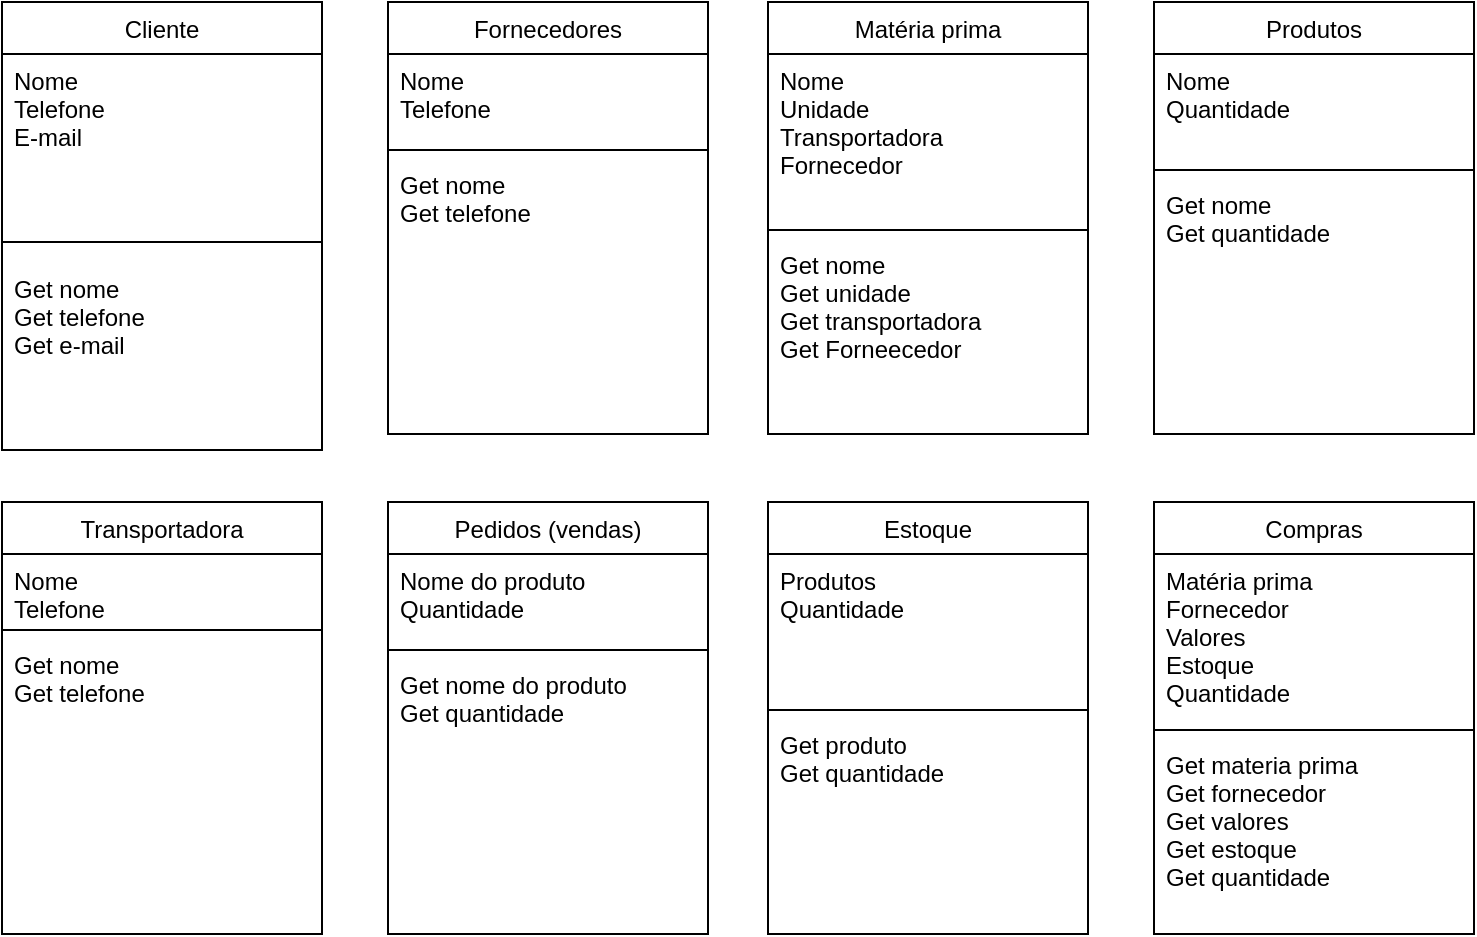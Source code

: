 <mxfile version="24.5.5" type="device">
  <diagram id="C5RBs43oDa-KdzZeNtuy" name="Page-1">
    <mxGraphModel dx="2261" dy="1951" grid="1" gridSize="10" guides="1" tooltips="1" connect="1" arrows="1" fold="1" page="1" pageScale="1" pageWidth="827" pageHeight="1169" background="none" math="0" shadow="0">
      <root>
        <mxCell id="WIyWlLk6GJQsqaUBKTNV-0" />
        <mxCell id="WIyWlLk6GJQsqaUBKTNV-1" parent="WIyWlLk6GJQsqaUBKTNV-0" />
        <mxCell id="sbUG-LAsT3M7R7z7hS3V-0" value="" style="group" vertex="1" connectable="0" parent="WIyWlLk6GJQsqaUBKTNV-1">
          <mxGeometry x="-790" y="-1020" width="736" height="466" as="geometry" />
        </mxCell>
        <mxCell id="EpHGRZZzmbFM21YZ81O3-0" value="Transportadora" style="swimlane;fontStyle=0;align=center;verticalAlign=top;childLayout=stackLayout;horizontal=1;startSize=26;horizontalStack=0;resizeParent=1;resizeLast=0;collapsible=1;marginBottom=0;rounded=0;shadow=0;strokeWidth=1;" parent="sbUG-LAsT3M7R7z7hS3V-0" vertex="1">
          <mxGeometry y="250" width="160" height="216" as="geometry">
            <mxRectangle x="550" y="140" width="160" height="26" as="alternateBounds" />
          </mxGeometry>
        </mxCell>
        <mxCell id="EpHGRZZzmbFM21YZ81O3-1" value="Nome &#xa;Telefone&#xa;" style="text;align=left;verticalAlign=top;spacingLeft=4;spacingRight=4;overflow=hidden;rotatable=0;points=[[0,0.5],[1,0.5]];portConstraint=eastwest;" parent="EpHGRZZzmbFM21YZ81O3-0" vertex="1">
          <mxGeometry y="26" width="160" height="34" as="geometry" />
        </mxCell>
        <mxCell id="EpHGRZZzmbFM21YZ81O3-6" value="" style="line;html=1;strokeWidth=1;align=left;verticalAlign=middle;spacingTop=-1;spacingLeft=3;spacingRight=3;rotatable=0;labelPosition=right;points=[];portConstraint=eastwest;" parent="EpHGRZZzmbFM21YZ81O3-0" vertex="1">
          <mxGeometry y="60" width="160" height="8" as="geometry" />
        </mxCell>
        <mxCell id="EpHGRZZzmbFM21YZ81O3-8" value="Get nome &#xa;Get telefone&#xa;" style="text;align=left;verticalAlign=top;spacingLeft=4;spacingRight=4;overflow=hidden;rotatable=0;points=[[0,0.5],[1,0.5]];portConstraint=eastwest;" parent="EpHGRZZzmbFM21YZ81O3-0" vertex="1">
          <mxGeometry y="68" width="160" height="82" as="geometry" />
        </mxCell>
        <mxCell id="EpHGRZZzmbFM21YZ81O3-96" value="Fornecedores" style="swimlane;fontStyle=0;align=center;verticalAlign=top;childLayout=stackLayout;horizontal=1;startSize=26;horizontalStack=0;resizeParent=1;resizeLast=0;collapsible=1;marginBottom=0;rounded=0;shadow=0;strokeWidth=1;" parent="sbUG-LAsT3M7R7z7hS3V-0" vertex="1">
          <mxGeometry x="193" width="160" height="216" as="geometry">
            <mxRectangle x="550" y="140" width="160" height="26" as="alternateBounds" />
          </mxGeometry>
        </mxCell>
        <mxCell id="EpHGRZZzmbFM21YZ81O3-97" value="Nome &#xa;Telefone&#xa;" style="text;align=left;verticalAlign=top;spacingLeft=4;spacingRight=4;overflow=hidden;rotatable=0;points=[[0,0.5],[1,0.5]];portConstraint=eastwest;" parent="EpHGRZZzmbFM21YZ81O3-96" vertex="1">
          <mxGeometry y="26" width="160" height="44" as="geometry" />
        </mxCell>
        <mxCell id="EpHGRZZzmbFM21YZ81O3-98" value="" style="line;html=1;strokeWidth=1;align=left;verticalAlign=middle;spacingTop=-1;spacingLeft=3;spacingRight=3;rotatable=0;labelPosition=right;points=[];portConstraint=eastwest;" parent="EpHGRZZzmbFM21YZ81O3-96" vertex="1">
          <mxGeometry y="70" width="160" height="8" as="geometry" />
        </mxCell>
        <mxCell id="EpHGRZZzmbFM21YZ81O3-99" value="Get nome &#xa;Get telefone&#xa;" style="text;align=left;verticalAlign=top;spacingLeft=4;spacingRight=4;overflow=hidden;rotatable=0;points=[[0,0.5],[1,0.5]];portConstraint=eastwest;" parent="EpHGRZZzmbFM21YZ81O3-96" vertex="1">
          <mxGeometry y="78" width="160" height="42" as="geometry" />
        </mxCell>
        <mxCell id="EpHGRZZzmbFM21YZ81O3-140" value="Estoque" style="swimlane;fontStyle=0;align=center;verticalAlign=top;childLayout=stackLayout;horizontal=1;startSize=26;horizontalStack=0;resizeParent=1;resizeLast=0;collapsible=1;marginBottom=0;rounded=0;shadow=0;strokeWidth=1;" parent="sbUG-LAsT3M7R7z7hS3V-0" vertex="1">
          <mxGeometry x="383" y="250" width="160" height="216" as="geometry">
            <mxRectangle x="550" y="140" width="160" height="26" as="alternateBounds" />
          </mxGeometry>
        </mxCell>
        <mxCell id="EpHGRZZzmbFM21YZ81O3-141" value="Produtos&#xa;Quantidade" style="text;align=left;verticalAlign=top;spacingLeft=4;spacingRight=4;overflow=hidden;rotatable=0;points=[[0,0.5],[1,0.5]];portConstraint=eastwest;" parent="EpHGRZZzmbFM21YZ81O3-140" vertex="1">
          <mxGeometry y="26" width="160" height="74" as="geometry" />
        </mxCell>
        <mxCell id="EpHGRZZzmbFM21YZ81O3-142" value="" style="line;html=1;strokeWidth=1;align=left;verticalAlign=middle;spacingTop=-1;spacingLeft=3;spacingRight=3;rotatable=0;labelPosition=right;points=[];portConstraint=eastwest;" parent="EpHGRZZzmbFM21YZ81O3-140" vertex="1">
          <mxGeometry y="100" width="160" height="8" as="geometry" />
        </mxCell>
        <mxCell id="EpHGRZZzmbFM21YZ81O3-143" value="Get produto&#xa;Get quantidade&#xa;" style="text;align=left;verticalAlign=top;spacingLeft=4;spacingRight=4;overflow=hidden;rotatable=0;points=[[0,0.5],[1,0.5]];portConstraint=eastwest;" parent="EpHGRZZzmbFM21YZ81O3-140" vertex="1">
          <mxGeometry y="108" width="160" height="42" as="geometry" />
        </mxCell>
        <mxCell id="EpHGRZZzmbFM21YZ81O3-144" value="Compras" style="swimlane;fontStyle=0;align=center;verticalAlign=top;childLayout=stackLayout;horizontal=1;startSize=26;horizontalStack=0;resizeParent=1;resizeLast=0;collapsible=1;marginBottom=0;rounded=0;shadow=0;strokeWidth=1;" parent="sbUG-LAsT3M7R7z7hS3V-0" vertex="1">
          <mxGeometry x="576" y="250" width="160" height="216" as="geometry">
            <mxRectangle x="550" y="140" width="160" height="26" as="alternateBounds" />
          </mxGeometry>
        </mxCell>
        <mxCell id="EpHGRZZzmbFM21YZ81O3-145" value="Matéria prima&#xa;Fornecedor&#xa;Valores&#xa;Estoque&#xa;Quantidade" style="text;align=left;verticalAlign=top;spacingLeft=4;spacingRight=4;overflow=hidden;rotatable=0;points=[[0,0.5],[1,0.5]];portConstraint=eastwest;" parent="EpHGRZZzmbFM21YZ81O3-144" vertex="1">
          <mxGeometry y="26" width="160" height="84" as="geometry" />
        </mxCell>
        <mxCell id="EpHGRZZzmbFM21YZ81O3-146" value="" style="line;html=1;strokeWidth=1;align=left;verticalAlign=middle;spacingTop=-1;spacingLeft=3;spacingRight=3;rotatable=0;labelPosition=right;points=[];portConstraint=eastwest;" parent="EpHGRZZzmbFM21YZ81O3-144" vertex="1">
          <mxGeometry y="110" width="160" height="8" as="geometry" />
        </mxCell>
        <mxCell id="EpHGRZZzmbFM21YZ81O3-147" value="Get materia prima&#xa;Get fornecedor&#xa;Get valores&#xa;Get estoque &#xa;Get quantidade" style="text;align=left;verticalAlign=top;spacingLeft=4;spacingRight=4;overflow=hidden;rotatable=0;points=[[0,0.5],[1,0.5]];portConstraint=eastwest;" parent="EpHGRZZzmbFM21YZ81O3-144" vertex="1">
          <mxGeometry y="118" width="160" height="82" as="geometry" />
        </mxCell>
        <mxCell id="EpHGRZZzmbFM21YZ81O3-148" value="Cliente" style="swimlane;fontStyle=0;align=center;verticalAlign=top;childLayout=stackLayout;horizontal=1;startSize=26;horizontalStack=0;resizeParent=1;resizeLast=0;collapsible=1;marginBottom=0;rounded=0;shadow=0;strokeWidth=1;" parent="sbUG-LAsT3M7R7z7hS3V-0" vertex="1">
          <mxGeometry width="160" height="224" as="geometry">
            <mxRectangle x="550" y="140" width="160" height="26" as="alternateBounds" />
          </mxGeometry>
        </mxCell>
        <mxCell id="EpHGRZZzmbFM21YZ81O3-149" value="Nome&#xa;Telefone&#xa;E-mail&#xa;" style="text;align=left;verticalAlign=top;spacingLeft=4;spacingRight=4;overflow=hidden;rotatable=0;points=[[0,0.5],[1,0.5]];portConstraint=eastwest;" parent="EpHGRZZzmbFM21YZ81O3-148" vertex="1">
          <mxGeometry y="26" width="160" height="84" as="geometry" />
        </mxCell>
        <mxCell id="EpHGRZZzmbFM21YZ81O3-150" value="" style="line;html=1;strokeWidth=1;align=left;verticalAlign=middle;spacingTop=-1;spacingLeft=3;spacingRight=3;rotatable=0;labelPosition=right;points=[];portConstraint=eastwest;" parent="EpHGRZZzmbFM21YZ81O3-148" vertex="1">
          <mxGeometry y="110" width="160" height="20" as="geometry" />
        </mxCell>
        <mxCell id="EpHGRZZzmbFM21YZ81O3-151" value="Get nome &#xa;Get telefone&#xa;Get e-mail" style="text;align=left;verticalAlign=top;spacingLeft=4;spacingRight=4;overflow=hidden;rotatable=0;points=[[0,0.5],[1,0.5]];portConstraint=eastwest;" parent="EpHGRZZzmbFM21YZ81O3-148" vertex="1">
          <mxGeometry y="130" width="160" height="50" as="geometry" />
        </mxCell>
        <mxCell id="EpHGRZZzmbFM21YZ81O3-152" value="Pedidos (vendas)" style="swimlane;fontStyle=0;align=center;verticalAlign=top;childLayout=stackLayout;horizontal=1;startSize=26;horizontalStack=0;resizeParent=1;resizeLast=0;collapsible=1;marginBottom=0;rounded=0;shadow=0;strokeWidth=1;" parent="sbUG-LAsT3M7R7z7hS3V-0" vertex="1">
          <mxGeometry x="193" y="250" width="160" height="216" as="geometry">
            <mxRectangle x="550" y="140" width="160" height="26" as="alternateBounds" />
          </mxGeometry>
        </mxCell>
        <mxCell id="EpHGRZZzmbFM21YZ81O3-153" value="Nome do produto&#xa;Quantidade&#xa;" style="text;align=left;verticalAlign=top;spacingLeft=4;spacingRight=4;overflow=hidden;rotatable=0;points=[[0,0.5],[1,0.5]];portConstraint=eastwest;" parent="EpHGRZZzmbFM21YZ81O3-152" vertex="1">
          <mxGeometry y="26" width="160" height="44" as="geometry" />
        </mxCell>
        <mxCell id="EpHGRZZzmbFM21YZ81O3-154" value="" style="line;html=1;strokeWidth=1;align=left;verticalAlign=middle;spacingTop=-1;spacingLeft=3;spacingRight=3;rotatable=0;labelPosition=right;points=[];portConstraint=eastwest;" parent="EpHGRZZzmbFM21YZ81O3-152" vertex="1">
          <mxGeometry y="70" width="160" height="8" as="geometry" />
        </mxCell>
        <mxCell id="EpHGRZZzmbFM21YZ81O3-155" value="Get nome do produto &#xa;Get quantidade&#xa;" style="text;align=left;verticalAlign=top;spacingLeft=4;spacingRight=4;overflow=hidden;rotatable=0;points=[[0,0.5],[1,0.5]];portConstraint=eastwest;" parent="EpHGRZZzmbFM21YZ81O3-152" vertex="1">
          <mxGeometry y="78" width="160" height="52" as="geometry" />
        </mxCell>
        <mxCell id="EpHGRZZzmbFM21YZ81O3-156" value="Matéria prima" style="swimlane;fontStyle=0;align=center;verticalAlign=top;childLayout=stackLayout;horizontal=1;startSize=26;horizontalStack=0;resizeParent=1;resizeLast=0;collapsible=1;marginBottom=0;rounded=0;shadow=0;strokeWidth=1;" parent="sbUG-LAsT3M7R7z7hS3V-0" vertex="1">
          <mxGeometry x="383" width="160" height="216" as="geometry">
            <mxRectangle x="550" y="140" width="160" height="26" as="alternateBounds" />
          </mxGeometry>
        </mxCell>
        <mxCell id="EpHGRZZzmbFM21YZ81O3-157" value="Nome&#xa;Unidade&#xa;Transportadora&#xa;Fornecedor" style="text;align=left;verticalAlign=top;spacingLeft=4;spacingRight=4;overflow=hidden;rotatable=0;points=[[0,0.5],[1,0.5]];portConstraint=eastwest;" parent="EpHGRZZzmbFM21YZ81O3-156" vertex="1">
          <mxGeometry y="26" width="160" height="84" as="geometry" />
        </mxCell>
        <mxCell id="EpHGRZZzmbFM21YZ81O3-158" value="" style="line;html=1;strokeWidth=1;align=left;verticalAlign=middle;spacingTop=-1;spacingLeft=3;spacingRight=3;rotatable=0;labelPosition=right;points=[];portConstraint=eastwest;" parent="EpHGRZZzmbFM21YZ81O3-156" vertex="1">
          <mxGeometry y="110" width="160" height="8" as="geometry" />
        </mxCell>
        <mxCell id="EpHGRZZzmbFM21YZ81O3-159" value="Get nome &#xa;Get unidade&#xa;Get transportadora&#xa;Get Forneecedor&#xa;&#xa;" style="text;align=left;verticalAlign=top;spacingLeft=4;spacingRight=4;overflow=hidden;rotatable=0;points=[[0,0.5],[1,0.5]];portConstraint=eastwest;" parent="EpHGRZZzmbFM21YZ81O3-156" vertex="1">
          <mxGeometry y="118" width="160" height="62" as="geometry" />
        </mxCell>
        <mxCell id="EpHGRZZzmbFM21YZ81O3-160" value="Produtos" style="swimlane;fontStyle=0;align=center;verticalAlign=top;childLayout=stackLayout;horizontal=1;startSize=26;horizontalStack=0;resizeParent=1;resizeLast=0;collapsible=1;marginBottom=0;rounded=0;shadow=0;strokeWidth=1;" parent="sbUG-LAsT3M7R7z7hS3V-0" vertex="1">
          <mxGeometry x="576" width="160" height="216" as="geometry">
            <mxRectangle x="550" y="140" width="160" height="26" as="alternateBounds" />
          </mxGeometry>
        </mxCell>
        <mxCell id="EpHGRZZzmbFM21YZ81O3-161" value="Nome&#xa;Quantidade" style="text;align=left;verticalAlign=top;spacingLeft=4;spacingRight=4;overflow=hidden;rotatable=0;points=[[0,0.5],[1,0.5]];portConstraint=eastwest;" parent="EpHGRZZzmbFM21YZ81O3-160" vertex="1">
          <mxGeometry y="26" width="160" height="54" as="geometry" />
        </mxCell>
        <mxCell id="EpHGRZZzmbFM21YZ81O3-162" value="" style="line;html=1;strokeWidth=1;align=left;verticalAlign=middle;spacingTop=-1;spacingLeft=3;spacingRight=3;rotatable=0;labelPosition=right;points=[];portConstraint=eastwest;" parent="EpHGRZZzmbFM21YZ81O3-160" vertex="1">
          <mxGeometry y="80" width="160" height="8" as="geometry" />
        </mxCell>
        <mxCell id="EpHGRZZzmbFM21YZ81O3-163" value="Get nome &#xa;Get quantidade&#xa;" style="text;align=left;verticalAlign=top;spacingLeft=4;spacingRight=4;overflow=hidden;rotatable=0;points=[[0,0.5],[1,0.5]];portConstraint=eastwest;" parent="EpHGRZZzmbFM21YZ81O3-160" vertex="1">
          <mxGeometry y="88" width="160" height="82" as="geometry" />
        </mxCell>
      </root>
    </mxGraphModel>
  </diagram>
</mxfile>
